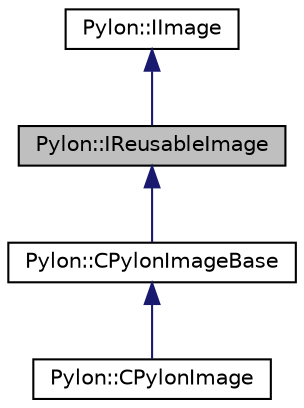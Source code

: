 digraph "Pylon::IReusableImage"
{
  edge [fontname="Helvetica",fontsize="10",labelfontname="Helvetica",labelfontsize="10"];
  node [fontname="Helvetica",fontsize="10",shape=record];
  Node1 [label="Pylon::IReusableImage",height=0.2,width=0.4,color="black", fillcolor="grey75", style="filled", fontcolor="black"];
  Node2 -> Node1 [dir="back",color="midnightblue",fontsize="10",style="solid",fontname="Helvetica"];
  Node2 [label="Pylon::IImage",height=0.2,width=0.4,color="black", fillcolor="white", style="filled",URL="$struct_pylon_1_1_i_image.html",tooltip="Usable to access image properties and image buffer. "];
  Node1 -> Node3 [dir="back",color="midnightblue",fontsize="10",style="solid",fontname="Helvetica"];
  Node3 [label="Pylon::CPylonImageBase",height=0.2,width=0.4,color="black", fillcolor="white", style="filled",URL="$class_pylon_1_1_c_pylon_image_base.html",tooltip="Provides basic functionality for pylon image classes. "];
  Node3 -> Node4 [dir="back",color="midnightblue",fontsize="10",style="solid",fontname="Helvetica"];
  Node4 [label="Pylon::CPylonImage",height=0.2,width=0.4,color="black", fillcolor="white", style="filled",URL="$class_pylon_1_1_c_pylon_image.html",tooltip="Describes an image. "];
}
